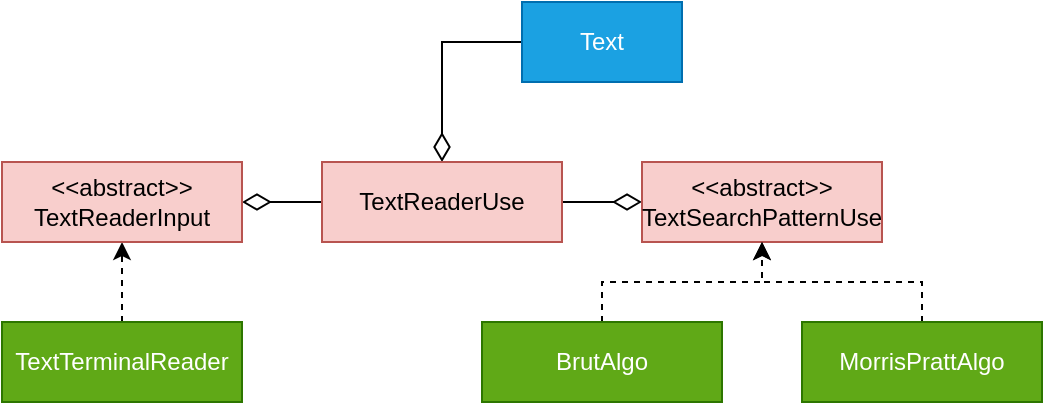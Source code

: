<mxfile version="24.0.4" type="device">
  <diagram name="Page-1" id="jPgxddGqbm7PC9ui0PFc">
    <mxGraphModel dx="1816" dy="582" grid="1" gridSize="10" guides="1" tooltips="1" connect="1" arrows="1" fold="1" page="1" pageScale="1" pageWidth="827" pageHeight="1169" math="0" shadow="0">
      <root>
        <mxCell id="0" />
        <mxCell id="1" parent="0" />
        <mxCell id="Ro9t4QKdTZBXGumT9-lZ-5" style="edgeStyle=orthogonalEdgeStyle;rounded=0;orthogonalLoop=1;jettySize=auto;html=1;endArrow=diamondThin;endFill=0;endSize=12;entryX=0.5;entryY=0;entryDx=0;entryDy=0;" edge="1" parent="1" source="Ro9t4QKdTZBXGumT9-lZ-1" target="Ro9t4QKdTZBXGumT9-lZ-2">
          <mxGeometry relative="1" as="geometry">
            <mxPoint x="120" y="260" as="targetPoint" />
            <Array as="points">
              <mxPoint x="120" y="220" />
            </Array>
          </mxGeometry>
        </mxCell>
        <mxCell id="Ro9t4QKdTZBXGumT9-lZ-1" value="Text" style="rounded=0;whiteSpace=wrap;html=1;fillColor=#1ba1e2;fontColor=#ffffff;strokeColor=#006EAF;" vertex="1" parent="1">
          <mxGeometry x="160" y="200" width="80" height="40" as="geometry" />
        </mxCell>
        <mxCell id="Ro9t4QKdTZBXGumT9-lZ-22" style="edgeStyle=orthogonalEdgeStyle;rounded=0;orthogonalLoop=1;jettySize=auto;html=1;endArrow=diamondThin;endFill=0;endSize=12;" edge="1" parent="1" source="Ro9t4QKdTZBXGumT9-lZ-2" target="Ro9t4QKdTZBXGumT9-lZ-19">
          <mxGeometry relative="1" as="geometry" />
        </mxCell>
        <mxCell id="Ro9t4QKdTZBXGumT9-lZ-27" style="edgeStyle=orthogonalEdgeStyle;rounded=0;orthogonalLoop=1;jettySize=auto;html=1;endArrow=diamondThin;endFill=0;endSize=12;" edge="1" parent="1" source="Ro9t4QKdTZBXGumT9-lZ-2" target="Ro9t4QKdTZBXGumT9-lZ-3">
          <mxGeometry relative="1" as="geometry" />
        </mxCell>
        <mxCell id="Ro9t4QKdTZBXGumT9-lZ-2" value="TextReaderUse" style="rounded=0;whiteSpace=wrap;html=1;fillColor=#f8cecc;strokeColor=#b85450;" vertex="1" parent="1">
          <mxGeometry x="60" y="280" width="120" height="40" as="geometry" />
        </mxCell>
        <mxCell id="Ro9t4QKdTZBXGumT9-lZ-3" value="&lt;div&gt;&amp;lt;&amp;lt;abstract&amp;gt;&amp;gt;&lt;/div&gt;TextSearchPatternUse" style="rounded=0;whiteSpace=wrap;html=1;fillColor=#f8cecc;strokeColor=#b85450;" vertex="1" parent="1">
          <mxGeometry x="220" y="280" width="120" height="40" as="geometry" />
        </mxCell>
        <mxCell id="Ro9t4QKdTZBXGumT9-lZ-20" style="edgeStyle=orthogonalEdgeStyle;rounded=0;orthogonalLoop=1;jettySize=auto;html=1;dashed=1;" edge="1" parent="1" source="Ro9t4QKdTZBXGumT9-lZ-18" target="Ro9t4QKdTZBXGumT9-lZ-19">
          <mxGeometry relative="1" as="geometry" />
        </mxCell>
        <mxCell id="Ro9t4QKdTZBXGumT9-lZ-18" value="TextTerminalReader" style="rounded=0;whiteSpace=wrap;html=1;fillColor=#60a917;strokeColor=#2D7600;fontColor=#ffffff;" vertex="1" parent="1">
          <mxGeometry x="-100" y="360" width="120" height="40" as="geometry" />
        </mxCell>
        <mxCell id="Ro9t4QKdTZBXGumT9-lZ-19" value="&lt;div&gt;&amp;lt;&amp;lt;abstract&amp;gt;&amp;gt;&lt;/div&gt;TextReaderInput" style="rounded=0;whiteSpace=wrap;html=1;fillColor=#f8cecc;strokeColor=#b85450;" vertex="1" parent="1">
          <mxGeometry x="-100" y="280" width="120" height="40" as="geometry" />
        </mxCell>
        <mxCell id="Ro9t4QKdTZBXGumT9-lZ-39" style="edgeStyle=orthogonalEdgeStyle;rounded=0;orthogonalLoop=1;jettySize=auto;html=1;dashed=1;" edge="1" parent="1" source="Ro9t4QKdTZBXGumT9-lZ-38" target="Ro9t4QKdTZBXGumT9-lZ-3">
          <mxGeometry relative="1" as="geometry">
            <mxPoint x="280" y="400.0" as="targetPoint" />
          </mxGeometry>
        </mxCell>
        <mxCell id="Ro9t4QKdTZBXGumT9-lZ-38" value="BrutAlgo&lt;div&gt;&lt;/div&gt;" style="rounded=0;whiteSpace=wrap;html=1;fillColor=#60a917;strokeColor=#2D7600;fontColor=#ffffff;" vertex="1" parent="1">
          <mxGeometry x="140" y="360" width="120" height="40" as="geometry" />
        </mxCell>
        <mxCell id="Ro9t4QKdTZBXGumT9-lZ-41" style="edgeStyle=orthogonalEdgeStyle;rounded=0;orthogonalLoop=1;jettySize=auto;html=1;dashed=1;" edge="1" parent="1" source="Ro9t4QKdTZBXGumT9-lZ-40" target="Ro9t4QKdTZBXGumT9-lZ-3">
          <mxGeometry relative="1" as="geometry" />
        </mxCell>
        <mxCell id="Ro9t4QKdTZBXGumT9-lZ-40" value="MorrisPrattAlgo&lt;div&gt;&lt;/div&gt;" style="rounded=0;whiteSpace=wrap;html=1;fillColor=#60a917;strokeColor=#2D7600;fontColor=#ffffff;" vertex="1" parent="1">
          <mxGeometry x="300" y="360" width="120" height="40" as="geometry" />
        </mxCell>
      </root>
    </mxGraphModel>
  </diagram>
</mxfile>
